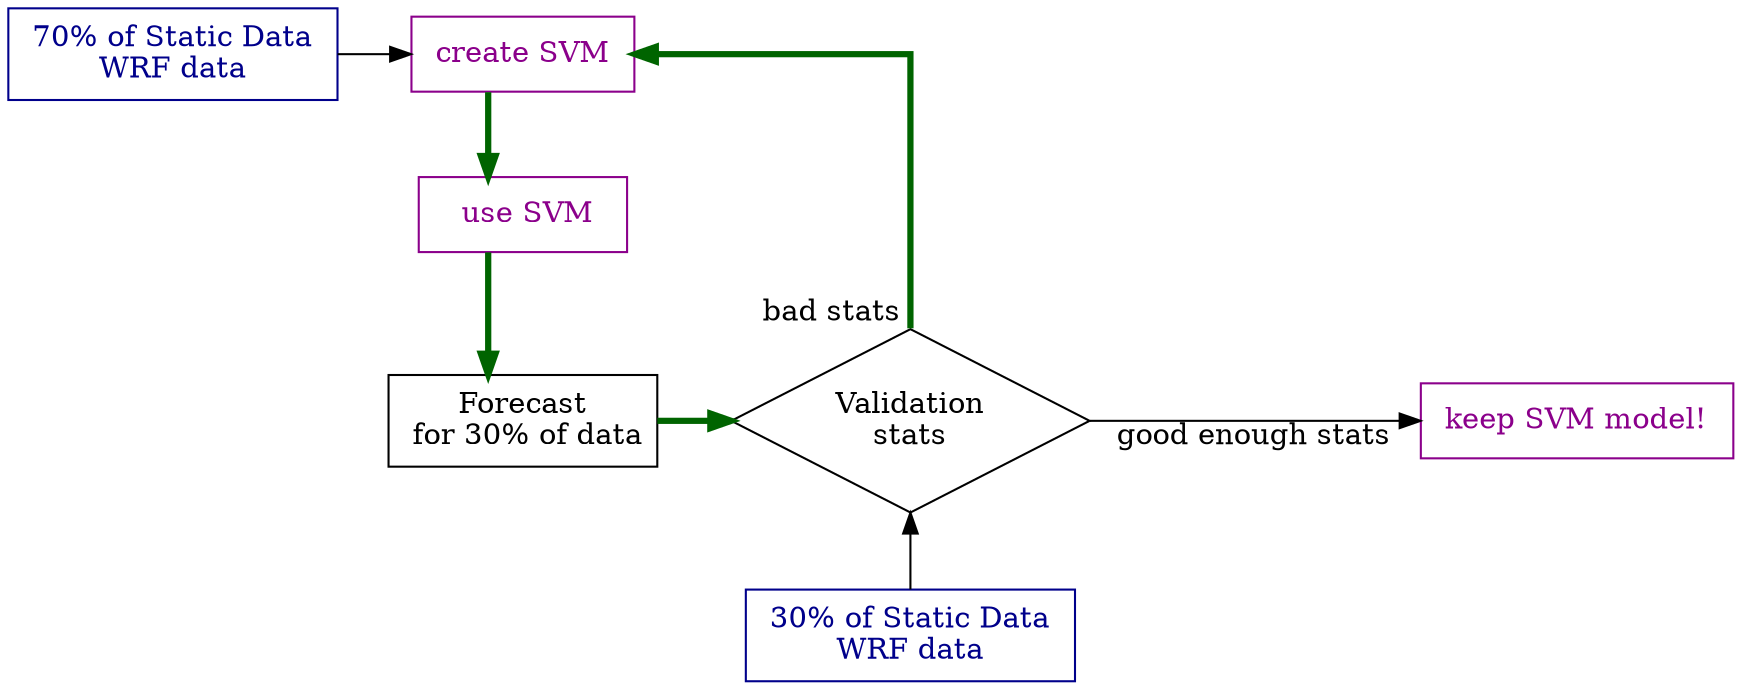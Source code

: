 
digraph R {

  graph [splines=ortho]

  node [shape    = box,
        fontsize = 14,
        margin   = 0.1 ]
  
  data7  [ label = " 70% of Static Data 
 WRF data ", color=blue4, fontcolor=blue4 ];
  data3  [ label = " 30% of Static Data 
 WRF data ", color=blue4, fontcolor=blue4 ];

  nd_1   [label = " create SVM ", color=darkmagenta, fontcolor=darkmagenta];
  nd_2   [label = "   use SVM  ", color=darkmagenta, fontcolor=darkmagenta];
  nd_3   [label = " Forecast 
 for 30% of data"];
  
  nd_4   [label = "Validation
stats" shape = diamond];
  nd_5   [label = " keep SVM model! ", color=darkmagenta, fontcolor=darkmagenta];
 
  data7 -> nd_1;

 {rank=same data7 nd_1 }

//  data3 -> nd_2;
// {rank=same data3 nd_5  }

data3 -> nd_4  [weight = 100];


  nd_1 -> nd_2 -> nd_3 -> nd_4 [ color = darkgreen, penwidth=3 ];
 {rank=same nd_3 nd_4 nd_5 }
 

 nd_4 -> nd_1 [ taillabel="        bad stats " color = darkgreen penwidth=3  ];
 nd_4 -> nd_5 [ label="  good enough stats" ];


  //
  nd_1 -> nd_2 -> nd_3 -> data3 [ style = invis, weight= 10 ];
  //  data7 -> data3       [ style = invis, weight= 10 ];
  //    

}

